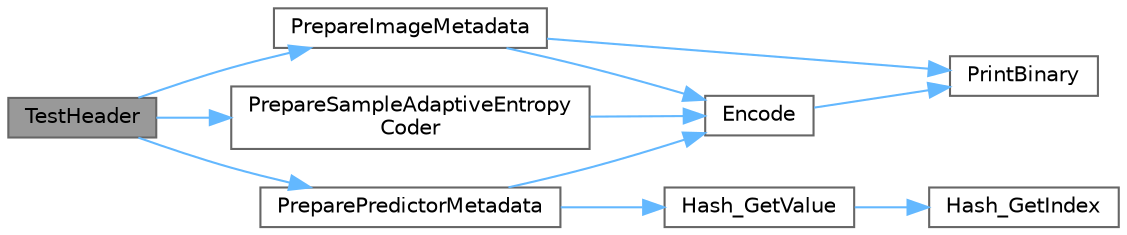 digraph "TestHeader"
{
 // LATEX_PDF_SIZE
  bgcolor="transparent";
  edge [fontname=Helvetica,fontsize=10,labelfontname=Helvetica,labelfontsize=10];
  node [fontname=Helvetica,fontsize=10,shape=box,height=0.2,width=0.4];
  rankdir="LR";
  Node1 [id="Node000001",label="TestHeader",height=0.2,width=0.4,color="gray40", fillcolor="grey60", style="filled", fontcolor="black",tooltip=" "];
  Node1 -> Node2 [id="edge21_Node000001_Node000002",color="steelblue1",style="solid",tooltip=" "];
  Node2 [id="Node000002",label="PrepareImageMetadata",height=0.2,width=0.4,color="grey40", fillcolor="white", style="filled",URL="$dc/d50/a00332.html#ac726367a97f26d89d0e2a44763f43448",tooltip=" "];
  Node2 -> Node3 [id="edge22_Node000002_Node000003",color="steelblue1",style="solid",tooltip=" "];
  Node3 [id="Node000003",label="Encode",height=0.2,width=0.4,color="grey40", fillcolor="white", style="filled",URL="$dd/dd7/a00260.html#a7050a856b982bdf5a658945d470cd683",tooltip=" "];
  Node3 -> Node4 [id="edge23_Node000003_Node000004",color="steelblue1",style="solid",tooltip=" "];
  Node4 [id="Node000004",label="PrintBinary",height=0.2,width=0.4,color="grey40", fillcolor="white", style="filled",URL="$dd/dd7/a00260.html#aa268d136b017ba11fca74d167e36dd34",tooltip=" "];
  Node2 -> Node4 [id="edge24_Node000002_Node000004",color="steelblue1",style="solid",tooltip=" "];
  Node1 -> Node5 [id="edge25_Node000001_Node000005",color="steelblue1",style="solid",tooltip=" "];
  Node5 [id="Node000005",label="PreparePredictorMetadata",height=0.2,width=0.4,color="grey40", fillcolor="white", style="filled",URL="$dc/d50/a00332.html#abab4192db36e8577c377efd110ff5efc",tooltip=" "];
  Node5 -> Node3 [id="edge26_Node000005_Node000003",color="steelblue1",style="solid",tooltip=" "];
  Node5 -> Node6 [id="edge27_Node000005_Node000006",color="steelblue1",style="solid",tooltip=" "];
  Node6 [id="Node000006",label="Hash_GetValue",height=0.2,width=0.4,color="grey40", fillcolor="white", style="filled",URL="$d5/d35/a00266.html#a27578c1b5a3ab68d8f144ed86ea72cc2",tooltip=" "];
  Node6 -> Node7 [id="edge28_Node000006_Node000007",color="steelblue1",style="solid",tooltip=" "];
  Node7 [id="Node000007",label="Hash_GetIndex",height=0.2,width=0.4,color="grey40", fillcolor="white", style="filled",URL="$d5/d35/a00266.html#a7026562de200bd5e9813f101d9eb614b",tooltip=" "];
  Node1 -> Node8 [id="edge29_Node000001_Node000008",color="steelblue1",style="solid",tooltip=" "];
  Node8 [id="Node000008",label="PrepareSampleAdaptiveEntropy\lCoder",height=0.2,width=0.4,color="grey40", fillcolor="white", style="filled",URL="$dc/d50/a00332.html#a90788cfb0ad28f5bc9b0cd67d0a2b52e",tooltip=" "];
  Node8 -> Node3 [id="edge30_Node000008_Node000003",color="steelblue1",style="solid",tooltip=" "];
}
